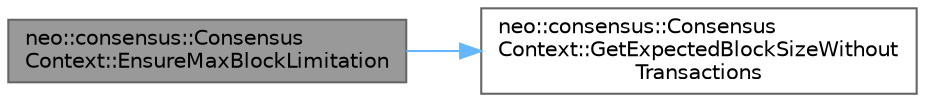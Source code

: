 digraph "neo::consensus::ConsensusContext::EnsureMaxBlockLimitation"
{
 // LATEX_PDF_SIZE
  bgcolor="transparent";
  edge [fontname=Helvetica,fontsize=10,labelfontname=Helvetica,labelfontsize=10];
  node [fontname=Helvetica,fontsize=10,shape=box,height=0.2,width=0.4];
  rankdir="LR";
  Node1 [id="Node000001",label="neo::consensus::Consensus\lContext::EnsureMaxBlockLimitation",height=0.2,width=0.4,color="gray40", fillcolor="grey60", style="filled", fontcolor="black",tooltip="Ensures transactions don't exceed block limits."];
  Node1 -> Node2 [id="edge1_Node000001_Node000002",color="steelblue1",style="solid",tooltip=" "];
  Node2 [id="Node000002",label="neo::consensus::Consensus\lContext::GetExpectedBlockSizeWithout\lTransactions",height=0.2,width=0.4,color="grey40", fillcolor="white", style="filled",URL="$classneo_1_1consensus_1_1_consensus_context.html#a2d17d7c4d9feaa95f50f567d4744931b",tooltip="Gets the expected block size without transactions."];
}

